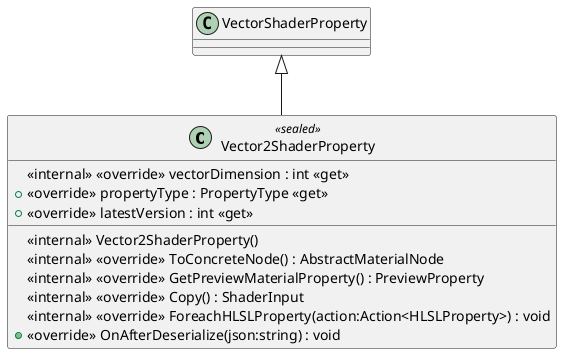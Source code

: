@startuml
class Vector2ShaderProperty <<sealed>> {
    <<internal>> Vector2ShaderProperty()
    <<internal>> <<override>> vectorDimension : int <<get>>
    + <<override>> propertyType : PropertyType <<get>>
    <<internal>> <<override>> ToConcreteNode() : AbstractMaterialNode
    <<internal>> <<override>> GetPreviewMaterialProperty() : PreviewProperty
    <<internal>> <<override>> Copy() : ShaderInput
    <<internal>> <<override>> ForeachHLSLProperty(action:Action<HLSLProperty>) : void
    + <<override>> latestVersion : int <<get>>
    + <<override>> OnAfterDeserialize(json:string) : void
}
VectorShaderProperty <|-- Vector2ShaderProperty
@enduml
